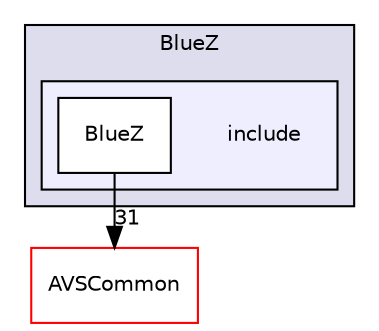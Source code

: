 digraph "/workplace/avs-device-sdk/BluetoothImplementations/BlueZ/include" {
  compound=true
  node [ fontsize="10", fontname="Helvetica"];
  edge [ labelfontsize="10", labelfontname="Helvetica"];
  subgraph clusterdir_734f87f436384b5f4d3ce6cedeff05c0 {
    graph [ bgcolor="#ddddee", pencolor="black", label="BlueZ" fontname="Helvetica", fontsize="10", URL="dir_734f87f436384b5f4d3ce6cedeff05c0.html"]
  subgraph clusterdir_dcc26bf29d4b694c2f1fb3cf2aba65ed {
    graph [ bgcolor="#eeeeff", pencolor="black", label="" URL="dir_dcc26bf29d4b694c2f1fb3cf2aba65ed.html"];
    dir_dcc26bf29d4b694c2f1fb3cf2aba65ed [shape=plaintext label="include"];
    dir_6061b9c865ef17da7826af8a1f20a075 [shape=box label="BlueZ" color="black" fillcolor="white" style="filled" URL="dir_6061b9c865ef17da7826af8a1f20a075.html"];
  }
  }
  dir_13e65effb2bde530b17b3d5eefcd0266 [shape=box label="AVSCommon" fillcolor="white" style="filled" color="red" URL="dir_13e65effb2bde530b17b3d5eefcd0266.html"];
  dir_6061b9c865ef17da7826af8a1f20a075->dir_13e65effb2bde530b17b3d5eefcd0266 [headlabel="31", labeldistance=1.5 headhref="dir_000128_000015.html"];
}
